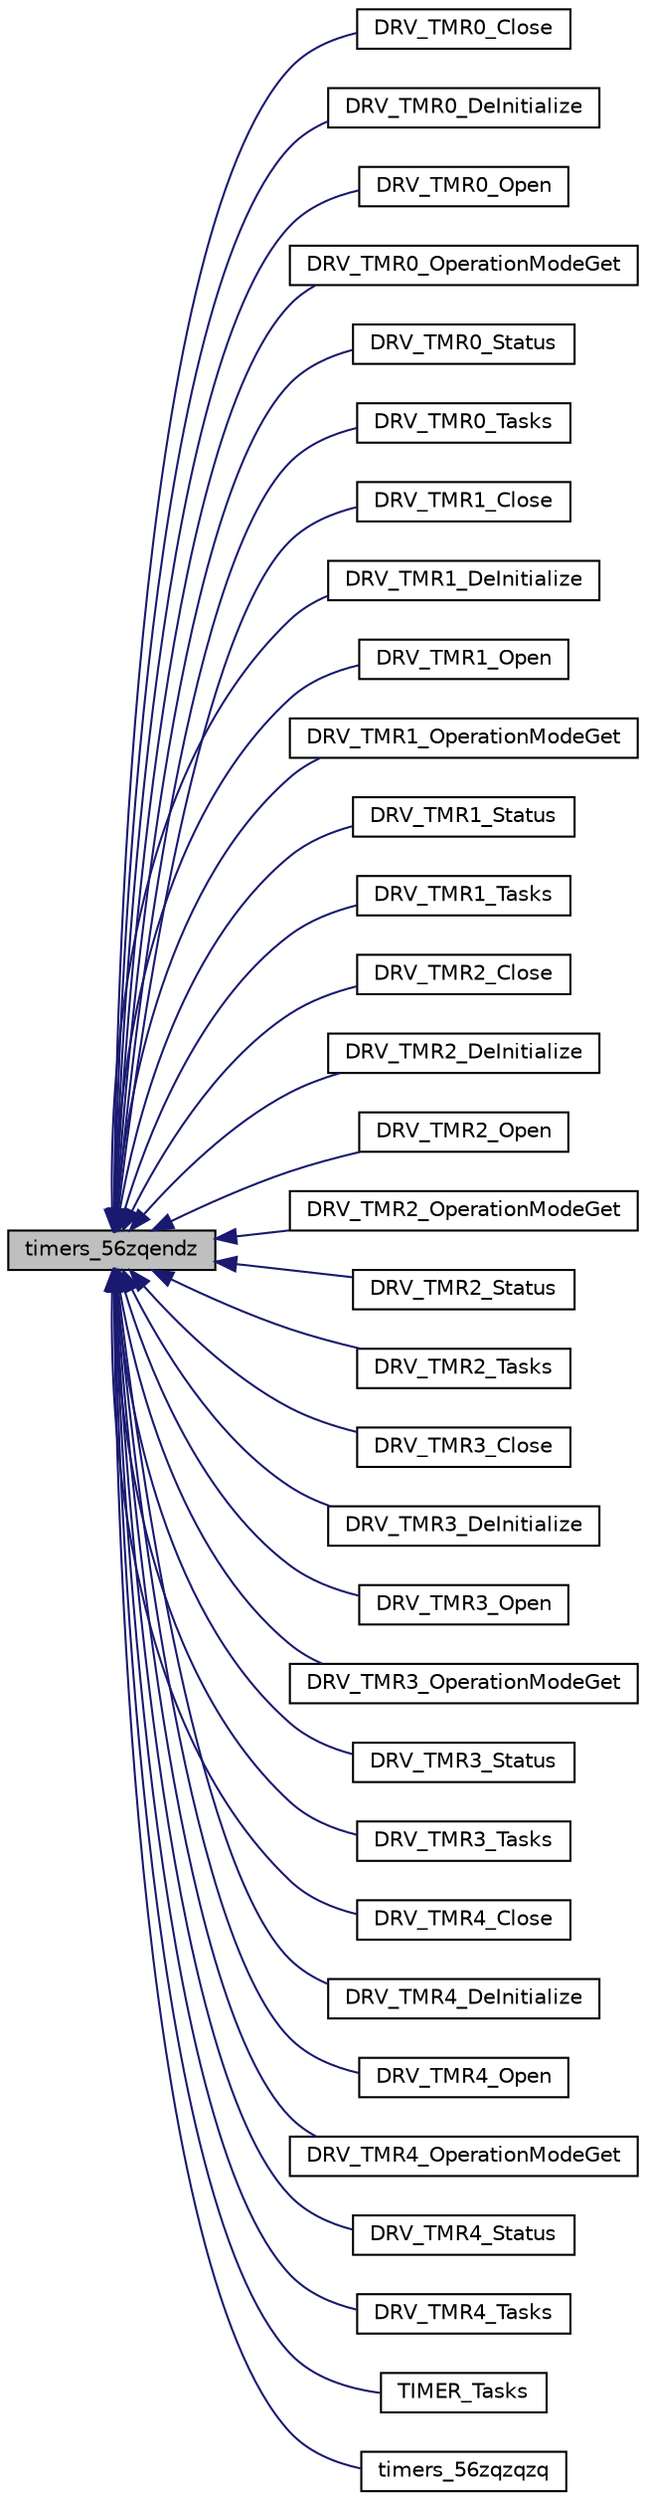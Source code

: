 digraph "timers_56zqendz"
{
  edge [fontname="Helvetica",fontsize="10",labelfontname="Helvetica",labelfontsize="10"];
  node [fontname="Helvetica",fontsize="10",shape=record];
  rankdir="LR";
  Node1910 [label="timers_56zqendz",height=0.2,width=0.4,color="black", fillcolor="grey75", style="filled", fontcolor="black"];
  Node1910 -> Node1911 [dir="back",color="midnightblue",fontsize="10",style="solid",fontname="Helvetica"];
  Node1911 [label="DRV_TMR0_Close",height=0.2,width=0.4,color="black", fillcolor="white", style="filled",URL="$inszt__timers_8c.html#a32eae35a1e64a44969e70c746ec9cdc2"];
  Node1910 -> Node1912 [dir="back",color="midnightblue",fontsize="10",style="solid",fontname="Helvetica"];
  Node1912 [label="DRV_TMR0_DeInitialize",height=0.2,width=0.4,color="black", fillcolor="white", style="filled",URL="$inszt__timers_8c.html#ac35e22ce2277246569aa15a0142f42de"];
  Node1910 -> Node1913 [dir="back",color="midnightblue",fontsize="10",style="solid",fontname="Helvetica"];
  Node1913 [label="DRV_TMR0_Open",height=0.2,width=0.4,color="black", fillcolor="white", style="filled",URL="$inszt__timers_8c.html#a6185be0b1acc5308100e9c168c6d9882"];
  Node1910 -> Node1914 [dir="back",color="midnightblue",fontsize="10",style="solid",fontname="Helvetica"];
  Node1914 [label="DRV_TMR0_OperationModeGet",height=0.2,width=0.4,color="black", fillcolor="white", style="filled",URL="$inszt__timers_8c.html#a75154e72363837310412c5f0f77ca99b"];
  Node1910 -> Node1915 [dir="back",color="midnightblue",fontsize="10",style="solid",fontname="Helvetica"];
  Node1915 [label="DRV_TMR0_Status",height=0.2,width=0.4,color="black", fillcolor="white", style="filled",URL="$inszt__timers_8c.html#aa0b45abb3787c0b80fba63077983fda6"];
  Node1910 -> Node1916 [dir="back",color="midnightblue",fontsize="10",style="solid",fontname="Helvetica"];
  Node1916 [label="DRV_TMR0_Tasks",height=0.2,width=0.4,color="black", fillcolor="white", style="filled",URL="$inszt__timers_8c.html#a074ed24077060483c762988f726d23e9"];
  Node1910 -> Node1917 [dir="back",color="midnightblue",fontsize="10",style="solid",fontname="Helvetica"];
  Node1917 [label="DRV_TMR1_Close",height=0.2,width=0.4,color="black", fillcolor="white", style="filled",URL="$inszt__timers_8c.html#a6a5cde4bb2a1f040394eff6085aa1d59"];
  Node1910 -> Node1918 [dir="back",color="midnightblue",fontsize="10",style="solid",fontname="Helvetica"];
  Node1918 [label="DRV_TMR1_DeInitialize",height=0.2,width=0.4,color="black", fillcolor="white", style="filled",URL="$inszt__timers_8c.html#abf7739f5097a1ceff5268ea070a35c9e"];
  Node1910 -> Node1919 [dir="back",color="midnightblue",fontsize="10",style="solid",fontname="Helvetica"];
  Node1919 [label="DRV_TMR1_Open",height=0.2,width=0.4,color="black", fillcolor="white", style="filled",URL="$inszt__timers_8c.html#ac23662f1a2e62aff3d8576b4fb403b5e"];
  Node1910 -> Node1920 [dir="back",color="midnightblue",fontsize="10",style="solid",fontname="Helvetica"];
  Node1920 [label="DRV_TMR1_OperationModeGet",height=0.2,width=0.4,color="black", fillcolor="white", style="filled",URL="$inszt__timers_8c.html#a2ddcb52c248a14db2f5d3cc2b8396b4d"];
  Node1910 -> Node1921 [dir="back",color="midnightblue",fontsize="10",style="solid",fontname="Helvetica"];
  Node1921 [label="DRV_TMR1_Status",height=0.2,width=0.4,color="black", fillcolor="white", style="filled",URL="$inszt__timers_8c.html#af0b509a65d0cc40830845f905e72f383"];
  Node1910 -> Node1922 [dir="back",color="midnightblue",fontsize="10",style="solid",fontname="Helvetica"];
  Node1922 [label="DRV_TMR1_Tasks",height=0.2,width=0.4,color="black", fillcolor="white", style="filled",URL="$inszt__timers_8c.html#a0c01e1083b80ad88b2bc0fae758b1f0e"];
  Node1910 -> Node1923 [dir="back",color="midnightblue",fontsize="10",style="solid",fontname="Helvetica"];
  Node1923 [label="DRV_TMR2_Close",height=0.2,width=0.4,color="black", fillcolor="white", style="filled",URL="$inszt__timers_8c.html#a5ad44e5f36f8a566c396331e7c08c15d"];
  Node1910 -> Node1924 [dir="back",color="midnightblue",fontsize="10",style="solid",fontname="Helvetica"];
  Node1924 [label="DRV_TMR2_DeInitialize",height=0.2,width=0.4,color="black", fillcolor="white", style="filled",URL="$inszt__timers_8c.html#a0aa800750e31f5d3aea0afcd7faa41fe"];
  Node1910 -> Node1925 [dir="back",color="midnightblue",fontsize="10",style="solid",fontname="Helvetica"];
  Node1925 [label="DRV_TMR2_Open",height=0.2,width=0.4,color="black", fillcolor="white", style="filled",URL="$inszt__timers_8c.html#ae3ec2e7d926f1dfcf4d5b4ec3f4452b1"];
  Node1910 -> Node1926 [dir="back",color="midnightblue",fontsize="10",style="solid",fontname="Helvetica"];
  Node1926 [label="DRV_TMR2_OperationModeGet",height=0.2,width=0.4,color="black", fillcolor="white", style="filled",URL="$inszt__timers_8c.html#aaec612bc5ca6823e226aa9e168f0f7e4"];
  Node1910 -> Node1927 [dir="back",color="midnightblue",fontsize="10",style="solid",fontname="Helvetica"];
  Node1927 [label="DRV_TMR2_Status",height=0.2,width=0.4,color="black", fillcolor="white", style="filled",URL="$inszt__timers_8c.html#ab66021f387d5cbb3e7ab20b7718aa773"];
  Node1910 -> Node1928 [dir="back",color="midnightblue",fontsize="10",style="solid",fontname="Helvetica"];
  Node1928 [label="DRV_TMR2_Tasks",height=0.2,width=0.4,color="black", fillcolor="white", style="filled",URL="$inszt__timers_8c.html#a4cae103296c260a0cacd0bfbb02abec6"];
  Node1910 -> Node1929 [dir="back",color="midnightblue",fontsize="10",style="solid",fontname="Helvetica"];
  Node1929 [label="DRV_TMR3_Close",height=0.2,width=0.4,color="black", fillcolor="white", style="filled",URL="$inszt__timers_8c.html#a5dd9fa4b5c96ae83f17ed22952b3526b"];
  Node1910 -> Node1930 [dir="back",color="midnightblue",fontsize="10",style="solid",fontname="Helvetica"];
  Node1930 [label="DRV_TMR3_DeInitialize",height=0.2,width=0.4,color="black", fillcolor="white", style="filled",URL="$inszt__timers_8c.html#a51119949a1b0dc2ade9d15cd3eef3cf9"];
  Node1910 -> Node1931 [dir="back",color="midnightblue",fontsize="10",style="solid",fontname="Helvetica"];
  Node1931 [label="DRV_TMR3_Open",height=0.2,width=0.4,color="black", fillcolor="white", style="filled",URL="$inszt__timers_8c.html#a14def85d2721c6fe7a0f52e5da985745"];
  Node1910 -> Node1932 [dir="back",color="midnightblue",fontsize="10",style="solid",fontname="Helvetica"];
  Node1932 [label="DRV_TMR3_OperationModeGet",height=0.2,width=0.4,color="black", fillcolor="white", style="filled",URL="$inszt__timers_8c.html#aba3d374b5742c8fed77fb9c5125906e8"];
  Node1910 -> Node1933 [dir="back",color="midnightblue",fontsize="10",style="solid",fontname="Helvetica"];
  Node1933 [label="DRV_TMR3_Status",height=0.2,width=0.4,color="black", fillcolor="white", style="filled",URL="$inszt__timers_8c.html#ab337820f2261ee63bfbdbe91f999de92"];
  Node1910 -> Node1934 [dir="back",color="midnightblue",fontsize="10",style="solid",fontname="Helvetica"];
  Node1934 [label="DRV_TMR3_Tasks",height=0.2,width=0.4,color="black", fillcolor="white", style="filled",URL="$inszt__timers_8c.html#ac4622292b2dab66f9b5ae9778db08478"];
  Node1910 -> Node1935 [dir="back",color="midnightblue",fontsize="10",style="solid",fontname="Helvetica"];
  Node1935 [label="DRV_TMR4_Close",height=0.2,width=0.4,color="black", fillcolor="white", style="filled",URL="$inszt__timers_8c.html#abca98245dd4f6348cc96c19911fa2f7f"];
  Node1910 -> Node1936 [dir="back",color="midnightblue",fontsize="10",style="solid",fontname="Helvetica"];
  Node1936 [label="DRV_TMR4_DeInitialize",height=0.2,width=0.4,color="black", fillcolor="white", style="filled",URL="$inszt__timers_8c.html#a24315793d9553d184024aea496534bc5"];
  Node1910 -> Node1937 [dir="back",color="midnightblue",fontsize="10",style="solid",fontname="Helvetica"];
  Node1937 [label="DRV_TMR4_Open",height=0.2,width=0.4,color="black", fillcolor="white", style="filled",URL="$inszt__timers_8c.html#a6e2c39c5a9d8b23859be0e673b43b1b9"];
  Node1910 -> Node1938 [dir="back",color="midnightblue",fontsize="10",style="solid",fontname="Helvetica"];
  Node1938 [label="DRV_TMR4_OperationModeGet",height=0.2,width=0.4,color="black", fillcolor="white", style="filled",URL="$inszt__timers_8c.html#ad47780c4b3a36ef4f64841b0106a751d"];
  Node1910 -> Node1939 [dir="back",color="midnightblue",fontsize="10",style="solid",fontname="Helvetica"];
  Node1939 [label="DRV_TMR4_Status",height=0.2,width=0.4,color="black", fillcolor="white", style="filled",URL="$inszt__timers_8c.html#aeb55a9257642cf221bcb641b25033668"];
  Node1910 -> Node1940 [dir="back",color="midnightblue",fontsize="10",style="solid",fontname="Helvetica"];
  Node1940 [label="DRV_TMR4_Tasks",height=0.2,width=0.4,color="black", fillcolor="white", style="filled",URL="$inszt__timers_8c.html#a97a4bb302673812056f8ad54ea70b59e"];
  Node1910 -> Node1941 [dir="back",color="midnightblue",fontsize="10",style="solid",fontname="Helvetica"];
  Node1941 [label="TIMER_Tasks",height=0.2,width=0.4,color="black", fillcolor="white", style="filled",URL="$timers_8h.html#a4c883f65a4e2c55a125dd63d824e89e7"];
  Node1910 -> Node1942 [dir="back",color="midnightblue",fontsize="10",style="solid",fontname="Helvetica"];
  Node1942 [label="timers_56zqzqzq",height=0.2,width=0.4,color="black", fillcolor="white", style="filled",URL="$inszt__timers_8c.html#abb636248ebd055d36efea1a3f15e2002"];
}
